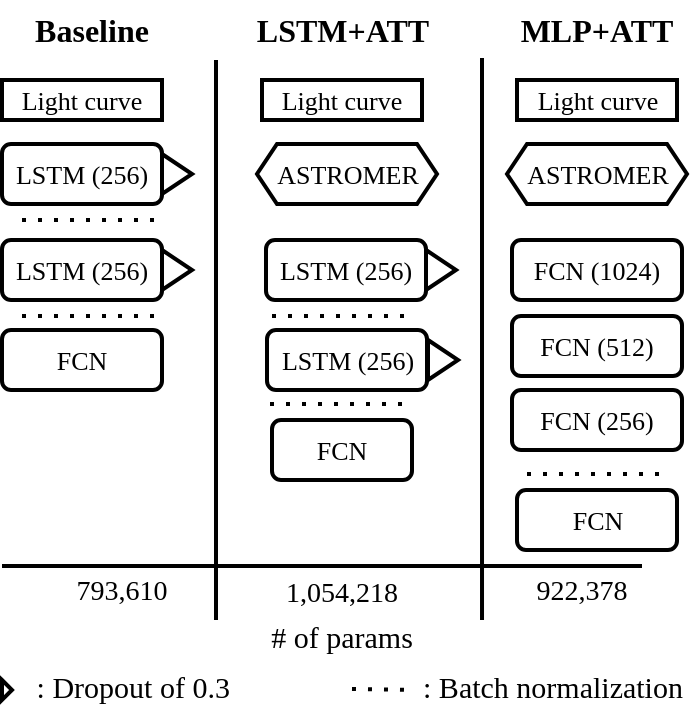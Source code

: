 <mxfile version="16.1.0" type="github">
  <diagram id="xt20whMhf_NjTj70WU7w" name="Page-1">
    <mxGraphModel dx="1210" dy="1044" grid="1" gridSize="10" guides="1" tooltips="1" connect="1" arrows="1" fold="1" page="1" pageScale="1" pageWidth="850" pageHeight="1100" math="0" shadow="0">
      <root>
        <mxCell id="0" />
        <mxCell id="1" parent="0" />
        <mxCell id="yRPwk0sbZRX80ZsVxpsy-1" value="&lt;font style=&quot;font-size: 13px;&quot;&gt;LSTM (256)&lt;/font&gt;" style="rounded=1;whiteSpace=wrap;html=1;strokeWidth=2;fontSize=13;fontFamily=Times New Roman;" vertex="1" parent="1">
          <mxGeometry x="160" y="402" width="80" height="30" as="geometry" />
        </mxCell>
        <mxCell id="yRPwk0sbZRX80ZsVxpsy-2" value="&lt;font style=&quot;font-size: 13px;&quot;&gt;LSTM (256)&lt;/font&gt;" style="rounded=1;whiteSpace=wrap;html=1;strokeWidth=2;fontSize=13;fontFamily=Times New Roman;" vertex="1" parent="1">
          <mxGeometry x="160" y="450" width="80" height="30" as="geometry" />
        </mxCell>
        <mxCell id="yRPwk0sbZRX80ZsVxpsy-3" value="&lt;font style=&quot;font-size: 13px;&quot;&gt;FCN&lt;/font&gt;" style="rounded=1;whiteSpace=wrap;html=1;strokeWidth=2;fontSize=13;fontFamily=Times New Roman;" vertex="1" parent="1">
          <mxGeometry x="160" y="495" width="80" height="30" as="geometry" />
        </mxCell>
        <mxCell id="yRPwk0sbZRX80ZsVxpsy-5" value="Light curve" style="rounded=0;whiteSpace=wrap;html=1;fontFamily=Times New Roman;strokeWidth=2;fontSize=13;" vertex="1" parent="1">
          <mxGeometry x="160" y="370" width="80" height="20" as="geometry" />
        </mxCell>
        <mxCell id="yRPwk0sbZRX80ZsVxpsy-8" value="&lt;font style=&quot;font-size: 13px;&quot;&gt;FCN&lt;/font&gt;" style="rounded=1;whiteSpace=wrap;html=1;strokeWidth=2;fontSize=13;fontFamily=Times New Roman;" vertex="1" parent="1">
          <mxGeometry x="295" y="540" width="70" height="30" as="geometry" />
        </mxCell>
        <mxCell id="yRPwk0sbZRX80ZsVxpsy-11" value="ASTROMER" style="shape=hexagon;perimeter=hexagonPerimeter2;whiteSpace=wrap;html=1;fixedSize=1;fontFamily=Times New Roman;size=10;strokeWidth=2;fontSize=13;" vertex="1" parent="1">
          <mxGeometry x="287.5" y="402" width="90" height="30" as="geometry" />
        </mxCell>
        <mxCell id="yRPwk0sbZRX80ZsVxpsy-12" value="&lt;font style=&quot;font-size: 13px;&quot;&gt;FCN (1024)&lt;/font&gt;" style="rounded=1;whiteSpace=wrap;html=1;strokeWidth=2;fontSize=13;fontFamily=Times New Roman;" vertex="1" parent="1">
          <mxGeometry x="415" y="450" width="85" height="30" as="geometry" />
        </mxCell>
        <mxCell id="yRPwk0sbZRX80ZsVxpsy-13" value="&lt;font style=&quot;font-size: 13px;&quot;&gt;FCN (512)&lt;/font&gt;" style="rounded=1;whiteSpace=wrap;html=1;strokeWidth=2;fontSize=13;fontFamily=Times New Roman;" vertex="1" parent="1">
          <mxGeometry x="415" y="488" width="85" height="30" as="geometry" />
        </mxCell>
        <mxCell id="yRPwk0sbZRX80ZsVxpsy-14" value="&lt;font style=&quot;font-size: 13px;&quot;&gt;FCN (256)&lt;/font&gt;" style="rounded=1;whiteSpace=wrap;html=1;strokeWidth=2;fontSize=13;fontFamily=Times New Roman;" vertex="1" parent="1">
          <mxGeometry x="415" y="525" width="85" height="30" as="geometry" />
        </mxCell>
        <mxCell id="yRPwk0sbZRX80ZsVxpsy-18" value="&lt;div style=&quot;box-sizing: border-box; overflow: auto; display: block; padding: 1px 0px; margin: 0px; line-height: inherit; color: rgb(0, 0, 0); word-break: break-all; overflow-wrap: break-word; background-color: rgb(255, 255, 255); border: 0px; border-radius: 0px; vertical-align: baseline; font-style: normal; font-weight: 400; letter-spacing: normal; text-indent: 0px; text-transform: none; word-spacing: 0px; font-size: 14px;&quot;&gt;&lt;font style=&quot;font-size: 14px;&quot;&gt;793,610&lt;/font&gt;&lt;/div&gt;" style="text;whiteSpace=wrap;html=1;fontFamily=Times New Roman;align=center;fontSize=14;strokeWidth=2;" vertex="1" parent="1">
          <mxGeometry x="180" y="610" width="80" height="30" as="geometry" />
        </mxCell>
        <mxCell id="yRPwk0sbZRX80ZsVxpsy-19" value="" style="endArrow=none;html=1;rounded=0;fontFamily=Times New Roman;strokeWidth=2;fontSize=14;" edge="1" parent="1">
          <mxGeometry width="50" height="50" relative="1" as="geometry">
            <mxPoint x="160" y="613" as="sourcePoint" />
            <mxPoint x="480" y="613" as="targetPoint" />
          </mxGeometry>
        </mxCell>
        <mxCell id="yRPwk0sbZRX80ZsVxpsy-20" value="# of params" style="text;html=1;strokeColor=none;fillColor=none;align=center;verticalAlign=middle;whiteSpace=wrap;rounded=0;fontFamily=Times New Roman;strokeWidth=2;fontSize=15;" vertex="1" parent="1">
          <mxGeometry x="275" y="633" width="110" height="30" as="geometry" />
        </mxCell>
        <mxCell id="yRPwk0sbZRX80ZsVxpsy-21" value="" style="endArrow=none;html=1;rounded=0;fontFamily=Times New Roman;strokeWidth=2;fontSize=14;" edge="1" parent="1">
          <mxGeometry width="50" height="50" relative="1" as="geometry">
            <mxPoint x="267" y="640" as="sourcePoint" />
            <mxPoint x="267" y="360" as="targetPoint" />
          </mxGeometry>
        </mxCell>
        <mxCell id="yRPwk0sbZRX80ZsVxpsy-22" value="" style="endArrow=none;html=1;rounded=0;fontFamily=Times New Roman;exitX=0.091;exitY=0.033;exitDx=0;exitDy=0;exitPerimeter=0;strokeWidth=2;fontSize=14;" edge="1" parent="1">
          <mxGeometry width="50" height="50" relative="1" as="geometry">
            <mxPoint x="400.01" y="640" as="sourcePoint" />
            <mxPoint x="400" y="359.01" as="targetPoint" />
          </mxGeometry>
        </mxCell>
        <mxCell id="yRPwk0sbZRX80ZsVxpsy-25" value="&lt;div style=&quot;box-sizing: border-box; overflow: auto; display: block; padding: 1px 0px; margin: 0px; line-height: inherit; color: rgb(0, 0, 0); word-break: break-all; overflow-wrap: break-word; background-color: rgb(255, 255, 255); border: 0px; border-radius: 0px; vertical-align: baseline; font-style: normal; font-weight: 400; letter-spacing: normal; text-indent: 0px; text-transform: none; word-spacing: 0px; font-size: 14px;&quot;&gt;&lt;div style=&quot;box-sizing: border-box; overflow: auto; padding: 1px 0px; margin-top: 0px; margin-bottom: 0px; line-height: inherit; word-break: break-all; overflow-wrap: break-word; border: 0px; border-radius: 0px; vertical-align: baseline; text-align: left; font-size: 14px;&quot;&gt;1,054,218&lt;/div&gt;&lt;/div&gt;" style="text;whiteSpace=wrap;html=1;fontSize=14;fontFamily=Times New Roman;align=center;strokeWidth=2;" vertex="1" parent="1">
          <mxGeometry x="290" y="610" width="80" height="30" as="geometry" />
        </mxCell>
        <mxCell id="yRPwk0sbZRX80ZsVxpsy-27" value="&lt;div style=&quot;box-sizing: border-box; overflow: auto; display: block; padding: 1px 0px; margin: 0px; line-height: inherit; color: rgb(0, 0, 0); word-break: break-all; overflow-wrap: break-word; background-color: rgb(255, 255, 255); border: 0px; border-radius: 0px; vertical-align: baseline; font-style: normal; font-weight: 400; letter-spacing: normal; text-indent: 0px; text-transform: none; word-spacing: 0px; font-size: 14px;&quot;&gt;&lt;font style=&quot;font-size: 14px;&quot;&gt;922,378&lt;/font&gt;&lt;/div&gt;" style="text;whiteSpace=wrap;html=1;fontSize=14;fontFamily=Times New Roman;align=center;strokeWidth=2;" vertex="1" parent="1">
          <mxGeometry x="410" y="610" width="80" height="30" as="geometry" />
        </mxCell>
        <mxCell id="yRPwk0sbZRX80ZsVxpsy-31" value="" style="triangle;whiteSpace=wrap;html=1;fontFamily=Times New Roman;fontSize=13;strokeWidth=2;" vertex="1" parent="1">
          <mxGeometry x="240" y="455" width="15" height="20" as="geometry" />
        </mxCell>
        <mxCell id="yRPwk0sbZRX80ZsVxpsy-32" value="" style="triangle;whiteSpace=wrap;html=1;fontFamily=Times New Roman;fontSize=14;strokeWidth=2;" vertex="1" parent="1">
          <mxGeometry x="240" y="407" width="15" height="20" as="geometry" />
        </mxCell>
        <mxCell id="yRPwk0sbZRX80ZsVxpsy-33" value="" style="triangle;whiteSpace=wrap;html=1;fontFamily=Times New Roman;fontSize=13;strokeWidth=2;" vertex="1" parent="1">
          <mxGeometry x="372" y="455" width="15" height="20" as="geometry" />
        </mxCell>
        <mxCell id="yRPwk0sbZRX80ZsVxpsy-34" value="" style="triangle;whiteSpace=wrap;html=1;fontFamily=Times New Roman;fontSize=13;strokeWidth=2;" vertex="1" parent="1">
          <mxGeometry x="373" y="500" width="15" height="20" as="geometry" />
        </mxCell>
        <mxCell id="yRPwk0sbZRX80ZsVxpsy-37" value="" style="triangle;whiteSpace=wrap;html=1;fontFamily=Times New Roman;fontSize=14;strokeWidth=2;" vertex="1" parent="1">
          <mxGeometry x="160" y="670" width="5" height="10" as="geometry" />
        </mxCell>
        <mxCell id="yRPwk0sbZRX80ZsVxpsy-38" value=": Dropout of 0.3&amp;nbsp;" style="text;html=1;strokeColor=none;fillColor=none;align=center;verticalAlign=middle;whiteSpace=wrap;rounded=0;fontFamily=Times New Roman;fontSize=15;" vertex="1" parent="1">
          <mxGeometry x="165" y="658" width="125" height="30" as="geometry" />
        </mxCell>
        <mxCell id="yRPwk0sbZRX80ZsVxpsy-43" value="" style="endArrow=none;dashed=1;html=1;dashPattern=1 3;strokeWidth=2;rounded=0;fontFamily=Times New Roman;fontSize=13;" edge="1" parent="1">
          <mxGeometry width="50" height="50" relative="1" as="geometry">
            <mxPoint x="170" y="488" as="sourcePoint" />
            <mxPoint x="240" y="488" as="targetPoint" />
          </mxGeometry>
        </mxCell>
        <mxCell id="yRPwk0sbZRX80ZsVxpsy-44" value="" style="endArrow=none;dashed=1;html=1;dashPattern=1 3;strokeWidth=2;rounded=0;fontFamily=Times New Roman;fontSize=13;" edge="1" parent="1">
          <mxGeometry width="50" height="50" relative="1" as="geometry">
            <mxPoint x="170" y="440" as="sourcePoint" />
            <mxPoint x="240" y="440" as="targetPoint" />
          </mxGeometry>
        </mxCell>
        <mxCell id="yRPwk0sbZRX80ZsVxpsy-45" value="" style="endArrow=none;dashed=1;html=1;dashPattern=1 3;strokeWidth=2;rounded=0;fontFamily=Times New Roman;fontSize=13;" edge="1" parent="1">
          <mxGeometry width="50" height="50" relative="1" as="geometry">
            <mxPoint x="295" y="488" as="sourcePoint" />
            <mxPoint x="365" y="488" as="targetPoint" />
          </mxGeometry>
        </mxCell>
        <mxCell id="yRPwk0sbZRX80ZsVxpsy-46" value="" style="endArrow=none;dashed=1;html=1;dashPattern=1 3;strokeWidth=2;rounded=0;fontFamily=Times New Roman;fontSize=13;" edge="1" parent="1">
          <mxGeometry width="50" height="50" relative="1" as="geometry">
            <mxPoint x="294" y="532" as="sourcePoint" />
            <mxPoint x="364" y="532" as="targetPoint" />
          </mxGeometry>
        </mxCell>
        <mxCell id="yRPwk0sbZRX80ZsVxpsy-47" value="" style="endArrow=none;dashed=1;html=1;dashPattern=1 3;strokeWidth=2;rounded=0;fontFamily=Times New Roman;fontSize=13;" edge="1" parent="1">
          <mxGeometry width="50" height="50" relative="1" as="geometry">
            <mxPoint x="422.5" y="567" as="sourcePoint" />
            <mxPoint x="492.5" y="567" as="targetPoint" />
          </mxGeometry>
        </mxCell>
        <mxCell id="yRPwk0sbZRX80ZsVxpsy-48" value="" style="endArrow=none;dashed=1;html=1;dashPattern=1 3;strokeWidth=2;rounded=0;fontFamily=Times New Roman;fontSize=14;" edge="1" parent="1">
          <mxGeometry width="50" height="50" relative="1" as="geometry">
            <mxPoint x="335" y="674.5" as="sourcePoint" />
            <mxPoint x="365" y="675" as="targetPoint" />
          </mxGeometry>
        </mxCell>
        <mxCell id="yRPwk0sbZRX80ZsVxpsy-49" value=": Batch normalization" style="text;html=1;strokeColor=none;fillColor=none;align=center;verticalAlign=middle;whiteSpace=wrap;rounded=0;fontFamily=Times New Roman;fontSize=15;" vertex="1" parent="1">
          <mxGeometry x="368" y="658" width="134.5" height="30" as="geometry" />
        </mxCell>
        <mxCell id="yRPwk0sbZRX80ZsVxpsy-51" value="&lt;b style=&quot;font-size: 16px;&quot;&gt;Baseline&lt;/b&gt;" style="text;html=1;strokeColor=none;fillColor=none;align=center;verticalAlign=middle;whiteSpace=wrap;rounded=0;fontFamily=Times New Roman;fontSize=16;" vertex="1" parent="1">
          <mxGeometry x="175" y="330" width="60" height="30" as="geometry" />
        </mxCell>
        <mxCell id="yRPwk0sbZRX80ZsVxpsy-52" value="&lt;b style=&quot;font-size: 16px;&quot;&gt;LSTM+ATT&lt;/b&gt;" style="text;html=1;strokeColor=none;fillColor=none;align=center;verticalAlign=middle;whiteSpace=wrap;rounded=0;fontFamily=Times New Roman;fontSize=16;" vertex="1" parent="1">
          <mxGeometry x="287.5" y="330" width="85" height="30" as="geometry" />
        </mxCell>
        <mxCell id="yRPwk0sbZRX80ZsVxpsy-53" value="&lt;b style=&quot;font-size: 16px;&quot;&gt;MLP+ATT&lt;/b&gt;" style="text;html=1;strokeColor=none;fillColor=none;align=center;verticalAlign=middle;whiteSpace=wrap;rounded=0;fontFamily=Times New Roman;fontSize=16;" vertex="1" parent="1">
          <mxGeometry x="415" y="330" width="85" height="30" as="geometry" />
        </mxCell>
        <mxCell id="yRPwk0sbZRX80ZsVxpsy-58" value="Light curve" style="rounded=0;whiteSpace=wrap;html=1;fontFamily=Times New Roman;strokeWidth=2;fontSize=13;" vertex="1" parent="1">
          <mxGeometry x="290" y="370" width="80" height="20" as="geometry" />
        </mxCell>
        <mxCell id="yRPwk0sbZRX80ZsVxpsy-60" value="&lt;font style=&quot;font-size: 13px;&quot;&gt;LSTM (256)&lt;/font&gt;" style="rounded=1;whiteSpace=wrap;html=1;strokeWidth=2;fontSize=13;fontFamily=Times New Roman;" vertex="1" parent="1">
          <mxGeometry x="292" y="450" width="80" height="30" as="geometry" />
        </mxCell>
        <mxCell id="yRPwk0sbZRX80ZsVxpsy-61" value="&lt;font style=&quot;font-size: 13px;&quot;&gt;LSTM (256)&lt;/font&gt;" style="rounded=1;whiteSpace=wrap;html=1;strokeWidth=2;fontSize=13;fontFamily=Times New Roman;" vertex="1" parent="1">
          <mxGeometry x="292.5" y="495" width="80" height="30" as="geometry" />
        </mxCell>
        <mxCell id="yRPwk0sbZRX80ZsVxpsy-63" value="&lt;font style=&quot;font-size: 13px;&quot;&gt;FCN&lt;/font&gt;" style="rounded=1;whiteSpace=wrap;html=1;strokeWidth=2;fontSize=13;fontFamily=Times New Roman;" vertex="1" parent="1">
          <mxGeometry x="417.5" y="575" width="80" height="30" as="geometry" />
        </mxCell>
        <mxCell id="yRPwk0sbZRX80ZsVxpsy-66" value="ASTROMER" style="shape=hexagon;perimeter=hexagonPerimeter2;whiteSpace=wrap;html=1;fixedSize=1;fontFamily=Times New Roman;size=10;strokeWidth=2;fontSize=13;" vertex="1" parent="1">
          <mxGeometry x="412.5" y="402" width="90" height="30" as="geometry" />
        </mxCell>
        <mxCell id="yRPwk0sbZRX80ZsVxpsy-67" value="Light curve" style="rounded=0;whiteSpace=wrap;html=1;fontFamily=Times New Roman;strokeWidth=2;fontSize=13;" vertex="1" parent="1">
          <mxGeometry x="417.5" y="370" width="80" height="20" as="geometry" />
        </mxCell>
      </root>
    </mxGraphModel>
  </diagram>
</mxfile>
